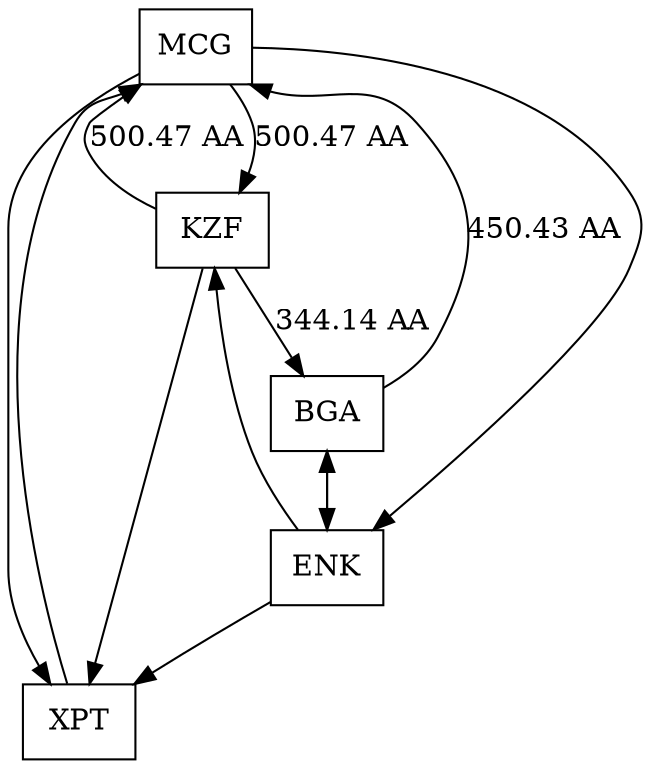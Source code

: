 digraph airports {
	node [shape=record]

	MCG [label = "<f1> MCG "]
MCG -> XPT:f1[label=""]
MCG -> KZF:f1[label="500.47 AA"]
MCG -> ENK:f1[label=""]

	ENK [label = "<f1> ENK "]
ENK -> BGA:f1[label=""]
ENK -> KZF:f1[label=""]
ENK -> XPT:f1[label=""]

	KZF [label = "<f1> KZF "]
KZF -> MCG:f1[label="500.47 AA"]
KZF -> XPT:f1[label=""]
KZF -> BGA:f1[label="344.14 AA"]

	BGA [label = "<f1> BGA "]
BGA -> ENK:f1[label=""]
BGA -> MCG:f1[label="450.43 AA"]

	XPT [label = "<f1> XPT "]
XPT -> MCG:f1[label=""]

}
